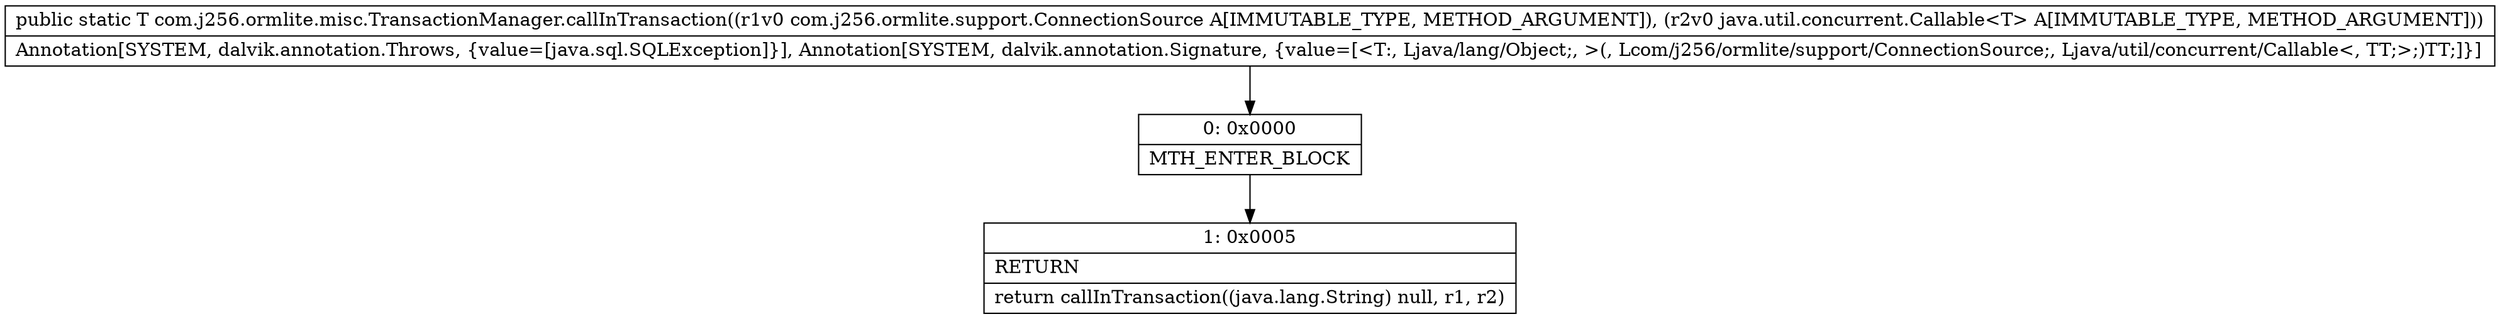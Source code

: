 digraph "CFG forcom.j256.ormlite.misc.TransactionManager.callInTransaction(Lcom\/j256\/ormlite\/support\/ConnectionSource;Ljava\/util\/concurrent\/Callable;)Ljava\/lang\/Object;" {
Node_0 [shape=record,label="{0\:\ 0x0000|MTH_ENTER_BLOCK\l}"];
Node_1 [shape=record,label="{1\:\ 0x0005|RETURN\l|return callInTransaction((java.lang.String) null, r1, r2)\l}"];
MethodNode[shape=record,label="{public static T com.j256.ormlite.misc.TransactionManager.callInTransaction((r1v0 com.j256.ormlite.support.ConnectionSource A[IMMUTABLE_TYPE, METHOD_ARGUMENT]), (r2v0 java.util.concurrent.Callable\<T\> A[IMMUTABLE_TYPE, METHOD_ARGUMENT]))  | Annotation[SYSTEM, dalvik.annotation.Throws, \{value=[java.sql.SQLException]\}], Annotation[SYSTEM, dalvik.annotation.Signature, \{value=[\<T:, Ljava\/lang\/Object;, \>(, Lcom\/j256\/ormlite\/support\/ConnectionSource;, Ljava\/util\/concurrent\/Callable\<, TT;\>;)TT;]\}]\l}"];
MethodNode -> Node_0;
Node_0 -> Node_1;
}

